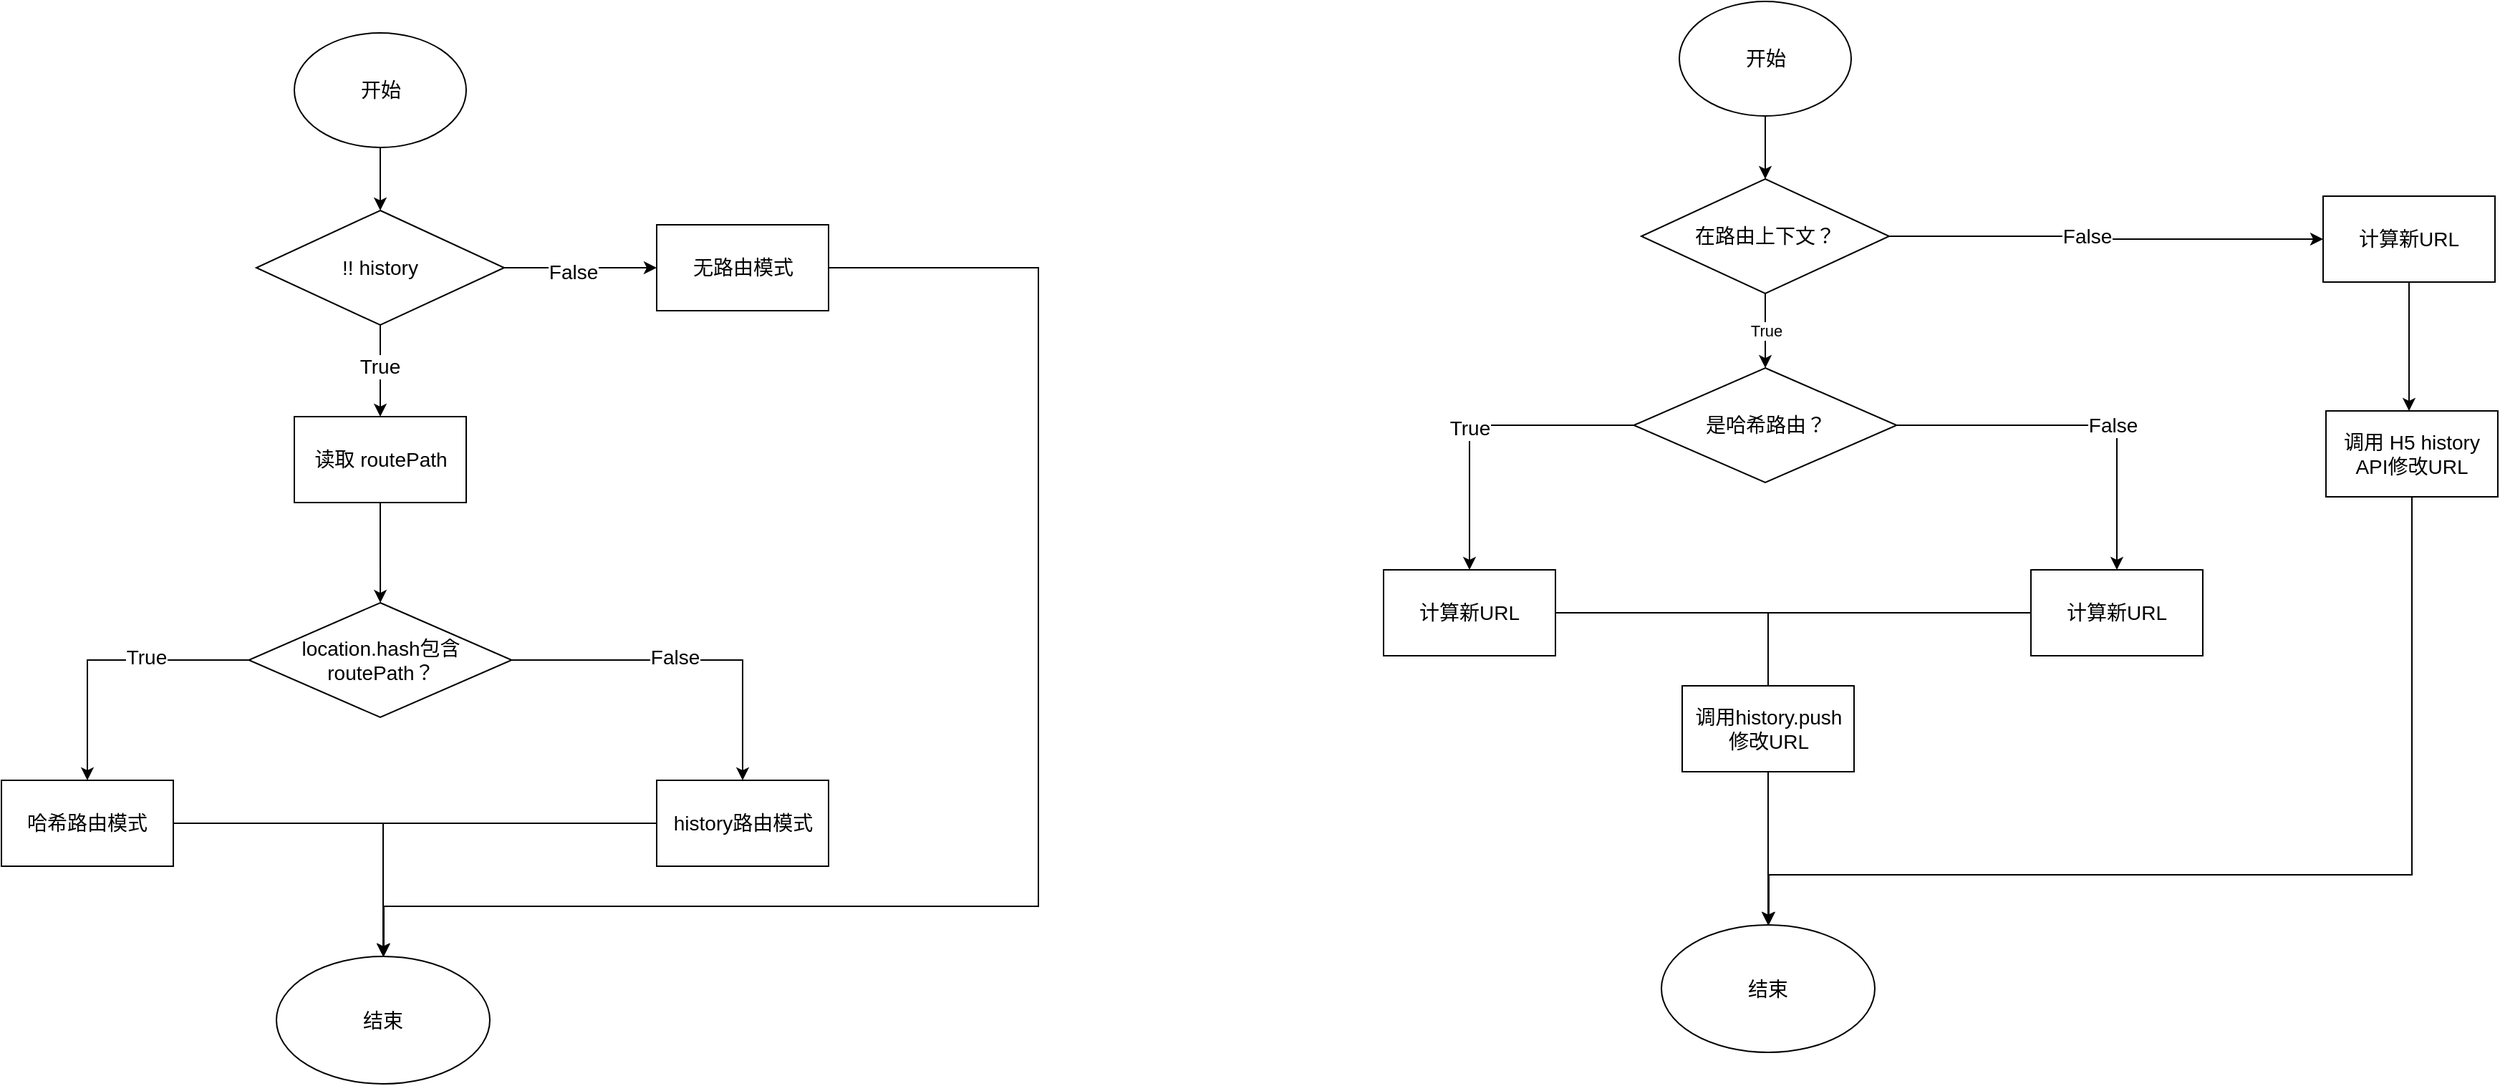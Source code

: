 <mxfile version="22.1.18" type="github">
  <diagram name="第 1 页" id="cjbvyhrqumEVrlDR03J1">
    <mxGraphModel dx="2860" dy="1166" grid="0" gridSize="10" guides="1" tooltips="1" connect="1" arrows="1" fold="1" page="0" pageScale="1" pageWidth="827" pageHeight="1169" math="0" shadow="0">
      <root>
        <mxCell id="0" />
        <mxCell id="1" parent="0" />
        <mxCell id="ZKIA1a1nuLi4vMWWjlmq-5" value="" style="edgeStyle=orthogonalEdgeStyle;rounded=0;orthogonalLoop=1;jettySize=auto;html=1;fontSize=14;labelBorderColor=none;" edge="1" parent="1" source="ZKIA1a1nuLi4vMWWjlmq-1" target="ZKIA1a1nuLi4vMWWjlmq-4">
          <mxGeometry relative="1" as="geometry" />
        </mxCell>
        <mxCell id="ZKIA1a1nuLi4vMWWjlmq-1" value="开始" style="ellipse;whiteSpace=wrap;html=1;fontSize=14;labelBorderColor=none;" vertex="1" parent="1">
          <mxGeometry x="-249.5" y="129" width="120" height="80" as="geometry" />
        </mxCell>
        <mxCell id="ZKIA1a1nuLi4vMWWjlmq-7" value="" style="edgeStyle=orthogonalEdgeStyle;rounded=0;orthogonalLoop=1;jettySize=auto;html=1;fontSize=14;labelBorderColor=none;" edge="1" parent="1" source="ZKIA1a1nuLi4vMWWjlmq-4" target="ZKIA1a1nuLi4vMWWjlmq-6">
          <mxGeometry relative="1" as="geometry" />
        </mxCell>
        <mxCell id="ZKIA1a1nuLi4vMWWjlmq-9" value="True" style="edgeLabel;html=1;align=center;verticalAlign=middle;resizable=0;points=[];fontSize=14;labelBorderColor=none;" vertex="1" connectable="0" parent="ZKIA1a1nuLi4vMWWjlmq-7">
          <mxGeometry x="-0.099" y="-1" relative="1" as="geometry">
            <mxPoint as="offset" />
          </mxGeometry>
        </mxCell>
        <mxCell id="ZKIA1a1nuLi4vMWWjlmq-11" value="" style="edgeStyle=orthogonalEdgeStyle;rounded=0;orthogonalLoop=1;jettySize=auto;html=1;fontSize=14;labelBorderColor=none;" edge="1" parent="1" source="ZKIA1a1nuLi4vMWWjlmq-4" target="ZKIA1a1nuLi4vMWWjlmq-10">
          <mxGeometry relative="1" as="geometry" />
        </mxCell>
        <mxCell id="ZKIA1a1nuLi4vMWWjlmq-12" value="False" style="edgeLabel;html=1;align=center;verticalAlign=middle;resizable=0;points=[];fontSize=14;labelBorderColor=none;" vertex="1" connectable="0" parent="ZKIA1a1nuLi4vMWWjlmq-11">
          <mxGeometry x="-0.099" y="-3" relative="1" as="geometry">
            <mxPoint as="offset" />
          </mxGeometry>
        </mxCell>
        <mxCell id="ZKIA1a1nuLi4vMWWjlmq-4" value="!! history" style="rhombus;whiteSpace=wrap;html=1;fontSize=14;labelBorderColor=none;" vertex="1" parent="1">
          <mxGeometry x="-276" y="253" width="173" height="80" as="geometry" />
        </mxCell>
        <mxCell id="ZKIA1a1nuLi4vMWWjlmq-16" value="" style="edgeStyle=orthogonalEdgeStyle;rounded=0;orthogonalLoop=1;jettySize=auto;html=1;fontSize=14;labelBorderColor=none;" edge="1" parent="1" source="ZKIA1a1nuLi4vMWWjlmq-6" target="ZKIA1a1nuLi4vMWWjlmq-15">
          <mxGeometry relative="1" as="geometry" />
        </mxCell>
        <mxCell id="ZKIA1a1nuLi4vMWWjlmq-6" value="读取 routePath" style="whiteSpace=wrap;html=1;fontSize=14;labelBorderColor=none;" vertex="1" parent="1">
          <mxGeometry x="-249.5" y="397" width="120" height="60" as="geometry" />
        </mxCell>
        <mxCell id="ZKIA1a1nuLi4vMWWjlmq-26" style="edgeStyle=orthogonalEdgeStyle;rounded=0;orthogonalLoop=1;jettySize=auto;html=1;" edge="1" parent="1" source="ZKIA1a1nuLi4vMWWjlmq-10" target="ZKIA1a1nuLi4vMWWjlmq-23">
          <mxGeometry relative="1" as="geometry">
            <Array as="points">
              <mxPoint x="270" y="293" />
              <mxPoint x="270" y="739" />
              <mxPoint x="-187" y="739" />
            </Array>
          </mxGeometry>
        </mxCell>
        <mxCell id="ZKIA1a1nuLi4vMWWjlmq-10" value="无路由模式" style="whiteSpace=wrap;html=1;fontSize=14;labelBorderColor=none;" vertex="1" parent="1">
          <mxGeometry x="3.5" y="263" width="120" height="60" as="geometry" />
        </mxCell>
        <mxCell id="ZKIA1a1nuLi4vMWWjlmq-18" value="" style="edgeStyle=orthogonalEdgeStyle;rounded=0;orthogonalLoop=1;jettySize=auto;html=1;fontSize=14;labelBorderColor=none;" edge="1" parent="1" source="ZKIA1a1nuLi4vMWWjlmq-15" target="ZKIA1a1nuLi4vMWWjlmq-17">
          <mxGeometry relative="1" as="geometry" />
        </mxCell>
        <mxCell id="ZKIA1a1nuLi4vMWWjlmq-21" value="True" style="edgeLabel;html=1;align=center;verticalAlign=middle;resizable=0;points=[];fontSize=14;labelBorderColor=none;" vertex="1" connectable="0" parent="ZKIA1a1nuLi4vMWWjlmq-18">
          <mxGeometry x="-0.267" y="-2" relative="1" as="geometry">
            <mxPoint as="offset" />
          </mxGeometry>
        </mxCell>
        <mxCell id="ZKIA1a1nuLi4vMWWjlmq-20" value="" style="edgeStyle=orthogonalEdgeStyle;rounded=0;orthogonalLoop=1;jettySize=auto;html=1;fontSize=14;labelBorderColor=none;" edge="1" parent="1" source="ZKIA1a1nuLi4vMWWjlmq-15" target="ZKIA1a1nuLi4vMWWjlmq-19">
          <mxGeometry relative="1" as="geometry" />
        </mxCell>
        <mxCell id="ZKIA1a1nuLi4vMWWjlmq-22" value="False" style="edgeLabel;html=1;align=center;verticalAlign=middle;resizable=0;points=[];fontSize=14;labelBorderColor=none;" vertex="1" connectable="0" parent="ZKIA1a1nuLi4vMWWjlmq-20">
          <mxGeometry x="-0.074" y="2" relative="1" as="geometry">
            <mxPoint as="offset" />
          </mxGeometry>
        </mxCell>
        <mxCell id="ZKIA1a1nuLi4vMWWjlmq-15" value="location.hash包含&lt;br style=&quot;font-size: 14px;&quot;&gt;routePath？" style="rhombus;whiteSpace=wrap;html=1;fontSize=14;labelBorderColor=none;" vertex="1" parent="1">
          <mxGeometry x="-281.25" y="527" width="183.5" height="80" as="geometry" />
        </mxCell>
        <mxCell id="ZKIA1a1nuLi4vMWWjlmq-25" style="edgeStyle=orthogonalEdgeStyle;rounded=0;orthogonalLoop=1;jettySize=auto;html=1;fontSize=14;labelBorderColor=none;" edge="1" parent="1" source="ZKIA1a1nuLi4vMWWjlmq-17" target="ZKIA1a1nuLi4vMWWjlmq-23">
          <mxGeometry relative="1" as="geometry" />
        </mxCell>
        <mxCell id="ZKIA1a1nuLi4vMWWjlmq-17" value="哈希路由模式" style="whiteSpace=wrap;html=1;fontSize=14;labelBorderColor=none;" vertex="1" parent="1">
          <mxGeometry x="-454" y="651" width="120" height="60" as="geometry" />
        </mxCell>
        <mxCell id="ZKIA1a1nuLi4vMWWjlmq-24" value="" style="edgeStyle=orthogonalEdgeStyle;rounded=0;orthogonalLoop=1;jettySize=auto;html=1;fontSize=14;labelBorderColor=none;" edge="1" parent="1" source="ZKIA1a1nuLi4vMWWjlmq-19" target="ZKIA1a1nuLi4vMWWjlmq-23">
          <mxGeometry relative="1" as="geometry" />
        </mxCell>
        <mxCell id="ZKIA1a1nuLi4vMWWjlmq-19" value="history路由模式" style="whiteSpace=wrap;html=1;fontSize=14;labelBorderColor=none;" vertex="1" parent="1">
          <mxGeometry x="3.5" y="651" width="120" height="60" as="geometry" />
        </mxCell>
        <mxCell id="ZKIA1a1nuLi4vMWWjlmq-23" value="结束" style="ellipse;whiteSpace=wrap;html=1;fontSize=14;labelBorderColor=none;" vertex="1" parent="1">
          <mxGeometry x="-262" y="774" width="149" height="89" as="geometry" />
        </mxCell>
        <mxCell id="ZKIA1a1nuLi4vMWWjlmq-27" value="" style="edgeStyle=orthogonalEdgeStyle;rounded=0;orthogonalLoop=1;jettySize=auto;html=1;fontSize=14;labelBorderColor=none;" edge="1" parent="1" source="ZKIA1a1nuLi4vMWWjlmq-28" target="ZKIA1a1nuLi4vMWWjlmq-33">
          <mxGeometry relative="1" as="geometry" />
        </mxCell>
        <mxCell id="ZKIA1a1nuLi4vMWWjlmq-28" value="开始" style="ellipse;whiteSpace=wrap;html=1;fontSize=14;labelBorderColor=none;" vertex="1" parent="1">
          <mxGeometry x="717.5" y="107" width="120" height="80" as="geometry" />
        </mxCell>
        <mxCell id="ZKIA1a1nuLi4vMWWjlmq-31" value="" style="edgeStyle=orthogonalEdgeStyle;rounded=0;orthogonalLoop=1;jettySize=auto;html=1;fontSize=14;labelBorderColor=none;" edge="1" parent="1" source="ZKIA1a1nuLi4vMWWjlmq-33" target="ZKIA1a1nuLi4vMWWjlmq-37">
          <mxGeometry relative="1" as="geometry" />
        </mxCell>
        <mxCell id="ZKIA1a1nuLi4vMWWjlmq-32" value="False" style="edgeLabel;html=1;align=center;verticalAlign=middle;resizable=0;points=[];fontSize=14;labelBorderColor=none;" vertex="1" connectable="0" parent="ZKIA1a1nuLi4vMWWjlmq-31">
          <mxGeometry x="-0.099" y="-3" relative="1" as="geometry">
            <mxPoint y="-3" as="offset" />
          </mxGeometry>
        </mxCell>
        <mxCell id="ZKIA1a1nuLi4vMWWjlmq-50" value="True" style="edgeStyle=orthogonalEdgeStyle;rounded=0;orthogonalLoop=1;jettySize=auto;html=1;" edge="1" parent="1" source="ZKIA1a1nuLi4vMWWjlmq-33" target="ZKIA1a1nuLi4vMWWjlmq-42">
          <mxGeometry relative="1" as="geometry" />
        </mxCell>
        <mxCell id="ZKIA1a1nuLi4vMWWjlmq-33" value="在路由上下文？" style="rhombus;whiteSpace=wrap;html=1;fontSize=14;labelBorderColor=none;" vertex="1" parent="1">
          <mxGeometry x="691" y="231" width="173" height="80" as="geometry" />
        </mxCell>
        <mxCell id="ZKIA1a1nuLi4vMWWjlmq-36" style="edgeStyle=orthogonalEdgeStyle;rounded=0;orthogonalLoop=1;jettySize=auto;html=1;" edge="1" parent="1" source="ZKIA1a1nuLi4vMWWjlmq-48" target="ZKIA1a1nuLi4vMWWjlmq-47">
          <mxGeometry relative="1" as="geometry">
            <Array as="points">
              <mxPoint x="1229" y="717" />
              <mxPoint x="780" y="717" />
            </Array>
          </mxGeometry>
        </mxCell>
        <mxCell id="ZKIA1a1nuLi4vMWWjlmq-37" value="计算新URL" style="whiteSpace=wrap;html=1;fontSize=14;labelBorderColor=none;" vertex="1" parent="1">
          <mxGeometry x="1167" y="243" width="120" height="60" as="geometry" />
        </mxCell>
        <mxCell id="ZKIA1a1nuLi4vMWWjlmq-38" value="" style="edgeStyle=orthogonalEdgeStyle;rounded=0;orthogonalLoop=1;jettySize=auto;html=1;fontSize=14;labelBorderColor=none;" edge="1" parent="1" source="ZKIA1a1nuLi4vMWWjlmq-42" target="ZKIA1a1nuLi4vMWWjlmq-44">
          <mxGeometry relative="1" as="geometry" />
        </mxCell>
        <mxCell id="ZKIA1a1nuLi4vMWWjlmq-39" value="True" style="edgeLabel;html=1;align=center;verticalAlign=middle;resizable=0;points=[];fontSize=14;labelBorderColor=none;" vertex="1" connectable="0" parent="ZKIA1a1nuLi4vMWWjlmq-38">
          <mxGeometry x="-0.267" y="-2" relative="1" as="geometry">
            <mxPoint x="-36" y="4" as="offset" />
          </mxGeometry>
        </mxCell>
        <mxCell id="ZKIA1a1nuLi4vMWWjlmq-40" value="" style="edgeStyle=orthogonalEdgeStyle;rounded=0;orthogonalLoop=1;jettySize=auto;html=1;fontSize=14;labelBorderColor=none;" edge="1" parent="1" source="ZKIA1a1nuLi4vMWWjlmq-42" target="ZKIA1a1nuLi4vMWWjlmq-46">
          <mxGeometry relative="1" as="geometry" />
        </mxCell>
        <mxCell id="ZKIA1a1nuLi4vMWWjlmq-41" value="False" style="edgeLabel;html=1;align=center;verticalAlign=middle;resizable=0;points=[];fontSize=14;labelBorderColor=none;" vertex="1" connectable="0" parent="ZKIA1a1nuLi4vMWWjlmq-40">
          <mxGeometry x="-0.074" y="2" relative="1" as="geometry">
            <mxPoint x="32" y="2" as="offset" />
          </mxGeometry>
        </mxCell>
        <mxCell id="ZKIA1a1nuLi4vMWWjlmq-42" value="是哈希路由？" style="rhombus;whiteSpace=wrap;html=1;fontSize=14;labelBorderColor=none;" vertex="1" parent="1">
          <mxGeometry x="685.75" y="363" width="183.5" height="80" as="geometry" />
        </mxCell>
        <mxCell id="ZKIA1a1nuLi4vMWWjlmq-43" style="edgeStyle=orthogonalEdgeStyle;rounded=0;orthogonalLoop=1;jettySize=auto;html=1;fontSize=14;labelBorderColor=none;" edge="1" parent="1" source="ZKIA1a1nuLi4vMWWjlmq-44" target="ZKIA1a1nuLi4vMWWjlmq-47">
          <mxGeometry relative="1" as="geometry" />
        </mxCell>
        <mxCell id="ZKIA1a1nuLi4vMWWjlmq-44" value="计算新URL" style="whiteSpace=wrap;html=1;fontSize=14;labelBorderColor=none;" vertex="1" parent="1">
          <mxGeometry x="511" y="504" width="120" height="60" as="geometry" />
        </mxCell>
        <mxCell id="ZKIA1a1nuLi4vMWWjlmq-45" value="" style="edgeStyle=orthogonalEdgeStyle;rounded=0;orthogonalLoop=1;jettySize=auto;html=1;fontSize=14;labelBorderColor=none;" edge="1" parent="1" source="ZKIA1a1nuLi4vMWWjlmq-46" target="ZKIA1a1nuLi4vMWWjlmq-47">
          <mxGeometry relative="1" as="geometry" />
        </mxCell>
        <mxCell id="ZKIA1a1nuLi4vMWWjlmq-46" value="计算新URL" style="whiteSpace=wrap;html=1;fontSize=14;labelBorderColor=none;" vertex="1" parent="1">
          <mxGeometry x="963" y="504" width="120" height="60" as="geometry" />
        </mxCell>
        <mxCell id="ZKIA1a1nuLi4vMWWjlmq-47" value="结束" style="ellipse;whiteSpace=wrap;html=1;fontSize=14;labelBorderColor=none;" vertex="1" parent="1">
          <mxGeometry x="705" y="752" width="149" height="89" as="geometry" />
        </mxCell>
        <mxCell id="ZKIA1a1nuLi4vMWWjlmq-49" value="" style="edgeStyle=orthogonalEdgeStyle;rounded=0;orthogonalLoop=1;jettySize=auto;html=1;" edge="1" parent="1" source="ZKIA1a1nuLi4vMWWjlmq-37" target="ZKIA1a1nuLi4vMWWjlmq-48">
          <mxGeometry relative="1" as="geometry">
            <Array as="points">
              <mxPoint x="1237" y="271" />
            </Array>
            <mxPoint x="1237" y="303" as="sourcePoint" />
            <mxPoint x="780" y="752" as="targetPoint" />
          </mxGeometry>
        </mxCell>
        <mxCell id="ZKIA1a1nuLi4vMWWjlmq-48" value="调用 H5 history API修改URL" style="whiteSpace=wrap;html=1;fontSize=14;labelBorderColor=none;" vertex="1" parent="1">
          <mxGeometry x="1169" y="393" width="120" height="60" as="geometry" />
        </mxCell>
        <mxCell id="ZKIA1a1nuLi4vMWWjlmq-51" value="调用history.push&lt;br&gt;修改URL" style="whiteSpace=wrap;html=1;fontSize=14;labelBorderColor=none;" vertex="1" parent="1">
          <mxGeometry x="719.5" y="585" width="120" height="60" as="geometry" />
        </mxCell>
      </root>
    </mxGraphModel>
  </diagram>
</mxfile>
